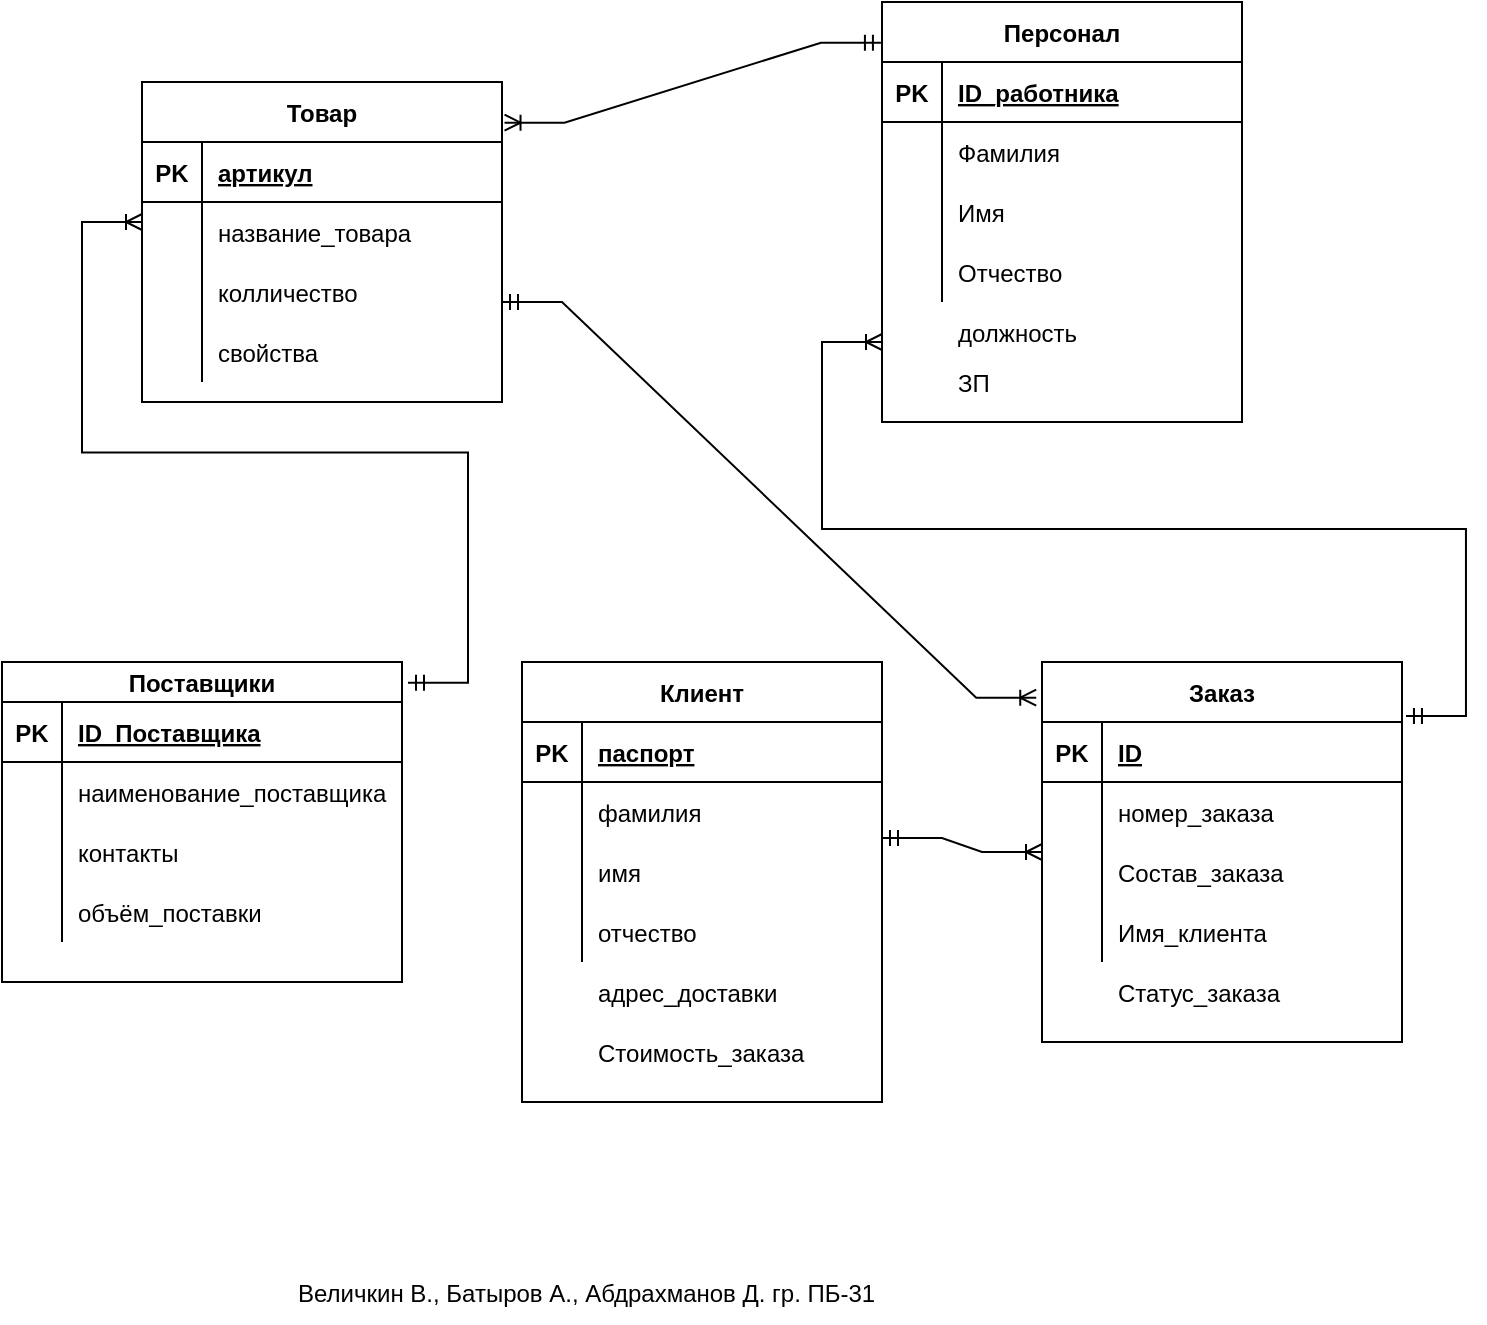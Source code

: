 <mxfile version="20.4.1" type="github"><diagram id="hY42VU38AVEjumRB8rPh" name="Страница 1"><mxGraphModel dx="1907" dy="935" grid="1" gridSize="10" guides="1" tooltips="1" connect="1" arrows="1" fold="1" page="1" pageScale="1" pageWidth="827" pageHeight="1169" math="0" shadow="0"><root><mxCell id="0"/><mxCell id="1" parent="0"/><mxCell id="VtxH0_bYq82yeSVZMhgL-1" value="Товар" style="shape=table;startSize=30;container=1;collapsible=1;childLayout=tableLayout;fixedRows=1;rowLines=0;fontStyle=1;align=center;resizeLast=1;" parent="1" vertex="1"><mxGeometry x="90" y="150" width="180" height="160" as="geometry"/></mxCell><mxCell id="VtxH0_bYq82yeSVZMhgL-2" value="" style="shape=tableRow;horizontal=0;startSize=0;swimlaneHead=0;swimlaneBody=0;fillColor=none;collapsible=0;dropTarget=0;points=[[0,0.5],[1,0.5]];portConstraint=eastwest;top=0;left=0;right=0;bottom=1;" parent="VtxH0_bYq82yeSVZMhgL-1" vertex="1"><mxGeometry y="30" width="180" height="30" as="geometry"/></mxCell><mxCell id="VtxH0_bYq82yeSVZMhgL-3" value="PK" style="shape=partialRectangle;connectable=0;fillColor=none;top=0;left=0;bottom=0;right=0;fontStyle=1;overflow=hidden;" parent="VtxH0_bYq82yeSVZMhgL-2" vertex="1"><mxGeometry width="30" height="30" as="geometry"><mxRectangle width="30" height="30" as="alternateBounds"/></mxGeometry></mxCell><mxCell id="VtxH0_bYq82yeSVZMhgL-4" value="артикул" style="shape=partialRectangle;connectable=0;fillColor=none;top=0;left=0;bottom=0;right=0;align=left;spacingLeft=6;fontStyle=5;overflow=hidden;" parent="VtxH0_bYq82yeSVZMhgL-2" vertex="1"><mxGeometry x="30" width="150" height="30" as="geometry"><mxRectangle width="150" height="30" as="alternateBounds"/></mxGeometry></mxCell><mxCell id="VtxH0_bYq82yeSVZMhgL-5" value="" style="shape=tableRow;horizontal=0;startSize=0;swimlaneHead=0;swimlaneBody=0;fillColor=none;collapsible=0;dropTarget=0;points=[[0,0.5],[1,0.5]];portConstraint=eastwest;top=0;left=0;right=0;bottom=0;" parent="VtxH0_bYq82yeSVZMhgL-1" vertex="1"><mxGeometry y="60" width="180" height="30" as="geometry"/></mxCell><mxCell id="VtxH0_bYq82yeSVZMhgL-6" value="" style="shape=partialRectangle;connectable=0;fillColor=none;top=0;left=0;bottom=0;right=0;editable=1;overflow=hidden;" parent="VtxH0_bYq82yeSVZMhgL-5" vertex="1"><mxGeometry width="30" height="30" as="geometry"><mxRectangle width="30" height="30" as="alternateBounds"/></mxGeometry></mxCell><mxCell id="VtxH0_bYq82yeSVZMhgL-7" value="название_товара" style="shape=partialRectangle;connectable=0;fillColor=none;top=0;left=0;bottom=0;right=0;align=left;spacingLeft=6;overflow=hidden;" parent="VtxH0_bYq82yeSVZMhgL-5" vertex="1"><mxGeometry x="30" width="150" height="30" as="geometry"><mxRectangle width="150" height="30" as="alternateBounds"/></mxGeometry></mxCell><mxCell id="VtxH0_bYq82yeSVZMhgL-8" value="" style="shape=tableRow;horizontal=0;startSize=0;swimlaneHead=0;swimlaneBody=0;fillColor=none;collapsible=0;dropTarget=0;points=[[0,0.5],[1,0.5]];portConstraint=eastwest;top=0;left=0;right=0;bottom=0;" parent="VtxH0_bYq82yeSVZMhgL-1" vertex="1"><mxGeometry y="90" width="180" height="30" as="geometry"/></mxCell><mxCell id="VtxH0_bYq82yeSVZMhgL-9" value="" style="shape=partialRectangle;connectable=0;fillColor=none;top=0;left=0;bottom=0;right=0;editable=1;overflow=hidden;" parent="VtxH0_bYq82yeSVZMhgL-8" vertex="1"><mxGeometry width="30" height="30" as="geometry"><mxRectangle width="30" height="30" as="alternateBounds"/></mxGeometry></mxCell><mxCell id="VtxH0_bYq82yeSVZMhgL-10" value="колличество" style="shape=partialRectangle;connectable=0;fillColor=none;top=0;left=0;bottom=0;right=0;align=left;spacingLeft=6;overflow=hidden;" parent="VtxH0_bYq82yeSVZMhgL-8" vertex="1"><mxGeometry x="30" width="150" height="30" as="geometry"><mxRectangle width="150" height="30" as="alternateBounds"/></mxGeometry></mxCell><mxCell id="VtxH0_bYq82yeSVZMhgL-11" value="" style="shape=tableRow;horizontal=0;startSize=0;swimlaneHead=0;swimlaneBody=0;fillColor=none;collapsible=0;dropTarget=0;points=[[0,0.5],[1,0.5]];portConstraint=eastwest;top=0;left=0;right=0;bottom=0;" parent="VtxH0_bYq82yeSVZMhgL-1" vertex="1"><mxGeometry y="120" width="180" height="30" as="geometry"/></mxCell><mxCell id="VtxH0_bYq82yeSVZMhgL-12" value="" style="shape=partialRectangle;connectable=0;fillColor=none;top=0;left=0;bottom=0;right=0;editable=1;overflow=hidden;" parent="VtxH0_bYq82yeSVZMhgL-11" vertex="1"><mxGeometry width="30" height="30" as="geometry"><mxRectangle width="30" height="30" as="alternateBounds"/></mxGeometry></mxCell><mxCell id="VtxH0_bYq82yeSVZMhgL-13" value="свойства" style="shape=partialRectangle;connectable=0;fillColor=none;top=0;left=0;bottom=0;right=0;align=left;spacingLeft=6;overflow=hidden;" parent="VtxH0_bYq82yeSVZMhgL-11" vertex="1"><mxGeometry x="30" width="150" height="30" as="geometry"><mxRectangle width="150" height="30" as="alternateBounds"/></mxGeometry></mxCell><mxCell id="VtxH0_bYq82yeSVZMhgL-14" value="Поставщики" style="shape=table;startSize=20;container=1;collapsible=1;childLayout=tableLayout;fixedRows=1;rowLines=0;fontStyle=1;align=center;resizeLast=1;" parent="1" vertex="1"><mxGeometry x="20" y="440" width="200" height="160" as="geometry"/></mxCell><mxCell id="VtxH0_bYq82yeSVZMhgL-15" value="" style="shape=tableRow;horizontal=0;startSize=0;swimlaneHead=0;swimlaneBody=0;fillColor=none;collapsible=0;dropTarget=0;points=[[0,0.5],[1,0.5]];portConstraint=eastwest;top=0;left=0;right=0;bottom=1;" parent="VtxH0_bYq82yeSVZMhgL-14" vertex="1"><mxGeometry y="20" width="200" height="30" as="geometry"/></mxCell><mxCell id="VtxH0_bYq82yeSVZMhgL-16" value="PK" style="shape=partialRectangle;connectable=0;fillColor=none;top=0;left=0;bottom=0;right=0;fontStyle=1;overflow=hidden;" parent="VtxH0_bYq82yeSVZMhgL-15" vertex="1"><mxGeometry width="30" height="30" as="geometry"><mxRectangle width="30" height="30" as="alternateBounds"/></mxGeometry></mxCell><mxCell id="VtxH0_bYq82yeSVZMhgL-17" value="ID_Поставщика" style="shape=partialRectangle;connectable=0;fillColor=none;top=0;left=0;bottom=0;right=0;align=left;spacingLeft=6;fontStyle=5;overflow=hidden;" parent="VtxH0_bYq82yeSVZMhgL-15" vertex="1"><mxGeometry x="30" width="170" height="30" as="geometry"><mxRectangle width="170" height="30" as="alternateBounds"/></mxGeometry></mxCell><mxCell id="VtxH0_bYq82yeSVZMhgL-18" value="" style="shape=tableRow;horizontal=0;startSize=0;swimlaneHead=0;swimlaneBody=0;fillColor=none;collapsible=0;dropTarget=0;points=[[0,0.5],[1,0.5]];portConstraint=eastwest;top=0;left=0;right=0;bottom=0;" parent="VtxH0_bYq82yeSVZMhgL-14" vertex="1"><mxGeometry y="50" width="200" height="30" as="geometry"/></mxCell><mxCell id="VtxH0_bYq82yeSVZMhgL-19" value="" style="shape=partialRectangle;connectable=0;fillColor=none;top=0;left=0;bottom=0;right=0;editable=1;overflow=hidden;" parent="VtxH0_bYq82yeSVZMhgL-18" vertex="1"><mxGeometry width="30" height="30" as="geometry"><mxRectangle width="30" height="30" as="alternateBounds"/></mxGeometry></mxCell><mxCell id="VtxH0_bYq82yeSVZMhgL-20" value="наименование_поставщика" style="shape=partialRectangle;connectable=0;fillColor=none;top=0;left=0;bottom=0;right=0;align=left;spacingLeft=6;overflow=hidden;" parent="VtxH0_bYq82yeSVZMhgL-18" vertex="1"><mxGeometry x="30" width="170" height="30" as="geometry"><mxRectangle width="170" height="30" as="alternateBounds"/></mxGeometry></mxCell><mxCell id="VtxH0_bYq82yeSVZMhgL-21" value="" style="shape=tableRow;horizontal=0;startSize=0;swimlaneHead=0;swimlaneBody=0;fillColor=none;collapsible=0;dropTarget=0;points=[[0,0.5],[1,0.5]];portConstraint=eastwest;top=0;left=0;right=0;bottom=0;" parent="VtxH0_bYq82yeSVZMhgL-14" vertex="1"><mxGeometry y="80" width="200" height="30" as="geometry"/></mxCell><mxCell id="VtxH0_bYq82yeSVZMhgL-22" value="" style="shape=partialRectangle;connectable=0;fillColor=none;top=0;left=0;bottom=0;right=0;editable=1;overflow=hidden;" parent="VtxH0_bYq82yeSVZMhgL-21" vertex="1"><mxGeometry width="30" height="30" as="geometry"><mxRectangle width="30" height="30" as="alternateBounds"/></mxGeometry></mxCell><mxCell id="VtxH0_bYq82yeSVZMhgL-23" value="контакты" style="shape=partialRectangle;connectable=0;fillColor=none;top=0;left=0;bottom=0;right=0;align=left;spacingLeft=6;overflow=hidden;" parent="VtxH0_bYq82yeSVZMhgL-21" vertex="1"><mxGeometry x="30" width="170" height="30" as="geometry"><mxRectangle width="170" height="30" as="alternateBounds"/></mxGeometry></mxCell><mxCell id="VtxH0_bYq82yeSVZMhgL-24" value="" style="shape=tableRow;horizontal=0;startSize=0;swimlaneHead=0;swimlaneBody=0;fillColor=none;collapsible=0;dropTarget=0;points=[[0,0.5],[1,0.5]];portConstraint=eastwest;top=0;left=0;right=0;bottom=0;" parent="VtxH0_bYq82yeSVZMhgL-14" vertex="1"><mxGeometry y="110" width="200" height="30" as="geometry"/></mxCell><mxCell id="VtxH0_bYq82yeSVZMhgL-25" value="" style="shape=partialRectangle;connectable=0;fillColor=none;top=0;left=0;bottom=0;right=0;editable=1;overflow=hidden;" parent="VtxH0_bYq82yeSVZMhgL-24" vertex="1"><mxGeometry width="30" height="30" as="geometry"><mxRectangle width="30" height="30" as="alternateBounds"/></mxGeometry></mxCell><mxCell id="VtxH0_bYq82yeSVZMhgL-26" value="объём_поставки" style="shape=partialRectangle;connectable=0;fillColor=none;top=0;left=0;bottom=0;right=0;align=left;spacingLeft=6;overflow=hidden;" parent="VtxH0_bYq82yeSVZMhgL-24" vertex="1"><mxGeometry x="30" width="170" height="30" as="geometry"><mxRectangle width="170" height="30" as="alternateBounds"/></mxGeometry></mxCell><mxCell id="VtxH0_bYq82yeSVZMhgL-40" value="Клиент" style="shape=table;startSize=30;container=1;collapsible=1;childLayout=tableLayout;fixedRows=1;rowLines=0;fontStyle=1;align=center;resizeLast=1;" parent="1" vertex="1"><mxGeometry x="280" y="440" width="180" height="220" as="geometry"/></mxCell><mxCell id="VtxH0_bYq82yeSVZMhgL-41" value="" style="shape=tableRow;horizontal=0;startSize=0;swimlaneHead=0;swimlaneBody=0;fillColor=none;collapsible=0;dropTarget=0;points=[[0,0.5],[1,0.5]];portConstraint=eastwest;top=0;left=0;right=0;bottom=1;" parent="VtxH0_bYq82yeSVZMhgL-40" vertex="1"><mxGeometry y="30" width="180" height="30" as="geometry"/></mxCell><mxCell id="VtxH0_bYq82yeSVZMhgL-42" value="PK" style="shape=partialRectangle;connectable=0;fillColor=none;top=0;left=0;bottom=0;right=0;fontStyle=1;overflow=hidden;" parent="VtxH0_bYq82yeSVZMhgL-41" vertex="1"><mxGeometry width="30" height="30" as="geometry"><mxRectangle width="30" height="30" as="alternateBounds"/></mxGeometry></mxCell><mxCell id="VtxH0_bYq82yeSVZMhgL-43" value="паспорт" style="shape=partialRectangle;connectable=0;fillColor=none;top=0;left=0;bottom=0;right=0;align=left;spacingLeft=6;fontStyle=5;overflow=hidden;" parent="VtxH0_bYq82yeSVZMhgL-41" vertex="1"><mxGeometry x="30" width="150" height="30" as="geometry"><mxRectangle width="150" height="30" as="alternateBounds"/></mxGeometry></mxCell><mxCell id="VtxH0_bYq82yeSVZMhgL-44" value="" style="shape=tableRow;horizontal=0;startSize=0;swimlaneHead=0;swimlaneBody=0;fillColor=none;collapsible=0;dropTarget=0;points=[[0,0.5],[1,0.5]];portConstraint=eastwest;top=0;left=0;right=0;bottom=0;" parent="VtxH0_bYq82yeSVZMhgL-40" vertex="1"><mxGeometry y="60" width="180" height="30" as="geometry"/></mxCell><mxCell id="VtxH0_bYq82yeSVZMhgL-45" value="" style="shape=partialRectangle;connectable=0;fillColor=none;top=0;left=0;bottom=0;right=0;editable=1;overflow=hidden;" parent="VtxH0_bYq82yeSVZMhgL-44" vertex="1"><mxGeometry width="30" height="30" as="geometry"><mxRectangle width="30" height="30" as="alternateBounds"/></mxGeometry></mxCell><mxCell id="VtxH0_bYq82yeSVZMhgL-46" value="фамилия " style="shape=partialRectangle;connectable=0;fillColor=none;top=0;left=0;bottom=0;right=0;align=left;spacingLeft=6;overflow=hidden;" parent="VtxH0_bYq82yeSVZMhgL-44" vertex="1"><mxGeometry x="30" width="150" height="30" as="geometry"><mxRectangle width="150" height="30" as="alternateBounds"/></mxGeometry></mxCell><mxCell id="VtxH0_bYq82yeSVZMhgL-47" value="" style="shape=tableRow;horizontal=0;startSize=0;swimlaneHead=0;swimlaneBody=0;fillColor=none;collapsible=0;dropTarget=0;points=[[0,0.5],[1,0.5]];portConstraint=eastwest;top=0;left=0;right=0;bottom=0;" parent="VtxH0_bYq82yeSVZMhgL-40" vertex="1"><mxGeometry y="90" width="180" height="30" as="geometry"/></mxCell><mxCell id="VtxH0_bYq82yeSVZMhgL-48" value="" style="shape=partialRectangle;connectable=0;fillColor=none;top=0;left=0;bottom=0;right=0;editable=1;overflow=hidden;" parent="VtxH0_bYq82yeSVZMhgL-47" vertex="1"><mxGeometry width="30" height="30" as="geometry"><mxRectangle width="30" height="30" as="alternateBounds"/></mxGeometry></mxCell><mxCell id="VtxH0_bYq82yeSVZMhgL-49" value="имя " style="shape=partialRectangle;connectable=0;fillColor=none;top=0;left=0;bottom=0;right=0;align=left;spacingLeft=6;overflow=hidden;" parent="VtxH0_bYq82yeSVZMhgL-47" vertex="1"><mxGeometry x="30" width="150" height="30" as="geometry"><mxRectangle width="150" height="30" as="alternateBounds"/></mxGeometry></mxCell><mxCell id="VtxH0_bYq82yeSVZMhgL-50" value="" style="shape=tableRow;horizontal=0;startSize=0;swimlaneHead=0;swimlaneBody=0;fillColor=none;collapsible=0;dropTarget=0;points=[[0,0.5],[1,0.5]];portConstraint=eastwest;top=0;left=0;right=0;bottom=0;" parent="VtxH0_bYq82yeSVZMhgL-40" vertex="1"><mxGeometry y="120" width="180" height="30" as="geometry"/></mxCell><mxCell id="VtxH0_bYq82yeSVZMhgL-51" value="" style="shape=partialRectangle;connectable=0;fillColor=none;top=0;left=0;bottom=0;right=0;editable=1;overflow=hidden;" parent="VtxH0_bYq82yeSVZMhgL-50" vertex="1"><mxGeometry width="30" height="30" as="geometry"><mxRectangle width="30" height="30" as="alternateBounds"/></mxGeometry></mxCell><mxCell id="VtxH0_bYq82yeSVZMhgL-52" value="отчество" style="shape=partialRectangle;connectable=0;fillColor=none;top=0;left=0;bottom=0;right=0;align=left;spacingLeft=6;overflow=hidden;" parent="VtxH0_bYq82yeSVZMhgL-50" vertex="1"><mxGeometry x="30" width="150" height="30" as="geometry"><mxRectangle width="150" height="30" as="alternateBounds"/></mxGeometry></mxCell><mxCell id="VtxH0_bYq82yeSVZMhgL-53" value="Персонал" style="shape=table;startSize=30;container=1;collapsible=1;childLayout=tableLayout;fixedRows=1;rowLines=0;fontStyle=1;align=center;resizeLast=1;" parent="1" vertex="1"><mxGeometry x="460" y="110" width="180" height="210" as="geometry"><mxRectangle x="540" y="160" width="100" height="30" as="alternateBounds"/></mxGeometry></mxCell><mxCell id="VtxH0_bYq82yeSVZMhgL-54" value="" style="shape=tableRow;horizontal=0;startSize=0;swimlaneHead=0;swimlaneBody=0;fillColor=none;collapsible=0;dropTarget=0;points=[[0,0.5],[1,0.5]];portConstraint=eastwest;top=0;left=0;right=0;bottom=1;" parent="VtxH0_bYq82yeSVZMhgL-53" vertex="1"><mxGeometry y="30" width="180" height="30" as="geometry"/></mxCell><mxCell id="VtxH0_bYq82yeSVZMhgL-55" value="PK" style="shape=partialRectangle;connectable=0;fillColor=none;top=0;left=0;bottom=0;right=0;fontStyle=1;overflow=hidden;" parent="VtxH0_bYq82yeSVZMhgL-54" vertex="1"><mxGeometry width="30" height="30" as="geometry"><mxRectangle width="30" height="30" as="alternateBounds"/></mxGeometry></mxCell><mxCell id="VtxH0_bYq82yeSVZMhgL-56" value="ID_работника" style="shape=partialRectangle;connectable=0;fillColor=none;top=0;left=0;bottom=0;right=0;align=left;spacingLeft=6;fontStyle=5;overflow=hidden;" parent="VtxH0_bYq82yeSVZMhgL-54" vertex="1"><mxGeometry x="30" width="150" height="30" as="geometry"><mxRectangle width="150" height="30" as="alternateBounds"/></mxGeometry></mxCell><mxCell id="VtxH0_bYq82yeSVZMhgL-57" value="" style="shape=tableRow;horizontal=0;startSize=0;swimlaneHead=0;swimlaneBody=0;fillColor=none;collapsible=0;dropTarget=0;points=[[0,0.5],[1,0.5]];portConstraint=eastwest;top=0;left=0;right=0;bottom=0;" parent="VtxH0_bYq82yeSVZMhgL-53" vertex="1"><mxGeometry y="60" width="180" height="30" as="geometry"/></mxCell><mxCell id="VtxH0_bYq82yeSVZMhgL-58" value="" style="shape=partialRectangle;connectable=0;fillColor=none;top=0;left=0;bottom=0;right=0;editable=1;overflow=hidden;" parent="VtxH0_bYq82yeSVZMhgL-57" vertex="1"><mxGeometry width="30" height="30" as="geometry"><mxRectangle width="30" height="30" as="alternateBounds"/></mxGeometry></mxCell><mxCell id="VtxH0_bYq82yeSVZMhgL-59" value="Фамилия " style="shape=partialRectangle;connectable=0;fillColor=none;top=0;left=0;bottom=0;right=0;align=left;spacingLeft=6;overflow=hidden;" parent="VtxH0_bYq82yeSVZMhgL-57" vertex="1"><mxGeometry x="30" width="150" height="30" as="geometry"><mxRectangle width="150" height="30" as="alternateBounds"/></mxGeometry></mxCell><mxCell id="VtxH0_bYq82yeSVZMhgL-60" value="" style="shape=tableRow;horizontal=0;startSize=0;swimlaneHead=0;swimlaneBody=0;fillColor=none;collapsible=0;dropTarget=0;points=[[0,0.5],[1,0.5]];portConstraint=eastwest;top=0;left=0;right=0;bottom=0;" parent="VtxH0_bYq82yeSVZMhgL-53" vertex="1"><mxGeometry y="90" width="180" height="30" as="geometry"/></mxCell><mxCell id="VtxH0_bYq82yeSVZMhgL-61" value="" style="shape=partialRectangle;connectable=0;fillColor=none;top=0;left=0;bottom=0;right=0;editable=1;overflow=hidden;" parent="VtxH0_bYq82yeSVZMhgL-60" vertex="1"><mxGeometry width="30" height="30" as="geometry"><mxRectangle width="30" height="30" as="alternateBounds"/></mxGeometry></mxCell><mxCell id="VtxH0_bYq82yeSVZMhgL-62" value="Имя" style="shape=partialRectangle;connectable=0;fillColor=none;top=0;left=0;bottom=0;right=0;align=left;spacingLeft=6;overflow=hidden;" parent="VtxH0_bYq82yeSVZMhgL-60" vertex="1"><mxGeometry x="30" width="150" height="30" as="geometry"><mxRectangle width="150" height="30" as="alternateBounds"/></mxGeometry></mxCell><mxCell id="VtxH0_bYq82yeSVZMhgL-63" value="" style="shape=tableRow;horizontal=0;startSize=0;swimlaneHead=0;swimlaneBody=0;fillColor=none;collapsible=0;dropTarget=0;points=[[0,0.5],[1,0.5]];portConstraint=eastwest;top=0;left=0;right=0;bottom=0;" parent="VtxH0_bYq82yeSVZMhgL-53" vertex="1"><mxGeometry y="120" width="180" height="30" as="geometry"/></mxCell><mxCell id="VtxH0_bYq82yeSVZMhgL-64" value="" style="shape=partialRectangle;connectable=0;fillColor=none;top=0;left=0;bottom=0;right=0;editable=1;overflow=hidden;" parent="VtxH0_bYq82yeSVZMhgL-63" vertex="1"><mxGeometry width="30" height="30" as="geometry"><mxRectangle width="30" height="30" as="alternateBounds"/></mxGeometry></mxCell><mxCell id="VtxH0_bYq82yeSVZMhgL-65" value="Отчество" style="shape=partialRectangle;connectable=0;fillColor=none;top=0;left=0;bottom=0;right=0;align=left;spacingLeft=6;overflow=hidden;" parent="VtxH0_bYq82yeSVZMhgL-63" vertex="1"><mxGeometry x="30" width="150" height="30" as="geometry"><mxRectangle width="150" height="30" as="alternateBounds"/></mxGeometry></mxCell><mxCell id="VtxH0_bYq82yeSVZMhgL-66" value="Заказ" style="shape=table;startSize=30;container=1;collapsible=1;childLayout=tableLayout;fixedRows=1;rowLines=0;fontStyle=1;align=center;resizeLast=1;" parent="1" vertex="1"><mxGeometry x="540" y="440" width="180" height="190" as="geometry"/></mxCell><mxCell id="VtxH0_bYq82yeSVZMhgL-67" value="" style="shape=tableRow;horizontal=0;startSize=0;swimlaneHead=0;swimlaneBody=0;fillColor=none;collapsible=0;dropTarget=0;points=[[0,0.5],[1,0.5]];portConstraint=eastwest;top=0;left=0;right=0;bottom=1;" parent="VtxH0_bYq82yeSVZMhgL-66" vertex="1"><mxGeometry y="30" width="180" height="30" as="geometry"/></mxCell><mxCell id="VtxH0_bYq82yeSVZMhgL-68" value="PK" style="shape=partialRectangle;connectable=0;fillColor=none;top=0;left=0;bottom=0;right=0;fontStyle=1;overflow=hidden;" parent="VtxH0_bYq82yeSVZMhgL-67" vertex="1"><mxGeometry width="30" height="30" as="geometry"><mxRectangle width="30" height="30" as="alternateBounds"/></mxGeometry></mxCell><mxCell id="VtxH0_bYq82yeSVZMhgL-69" value="ID" style="shape=partialRectangle;connectable=0;fillColor=none;top=0;left=0;bottom=0;right=0;align=left;spacingLeft=6;fontStyle=5;overflow=hidden;" parent="VtxH0_bYq82yeSVZMhgL-67" vertex="1"><mxGeometry x="30" width="150" height="30" as="geometry"><mxRectangle width="150" height="30" as="alternateBounds"/></mxGeometry></mxCell><mxCell id="VtxH0_bYq82yeSVZMhgL-70" value="" style="shape=tableRow;horizontal=0;startSize=0;swimlaneHead=0;swimlaneBody=0;fillColor=none;collapsible=0;dropTarget=0;points=[[0,0.5],[1,0.5]];portConstraint=eastwest;top=0;left=0;right=0;bottom=0;" parent="VtxH0_bYq82yeSVZMhgL-66" vertex="1"><mxGeometry y="60" width="180" height="30" as="geometry"/></mxCell><mxCell id="VtxH0_bYq82yeSVZMhgL-71" value="" style="shape=partialRectangle;connectable=0;fillColor=none;top=0;left=0;bottom=0;right=0;editable=1;overflow=hidden;" parent="VtxH0_bYq82yeSVZMhgL-70" vertex="1"><mxGeometry width="30" height="30" as="geometry"><mxRectangle width="30" height="30" as="alternateBounds"/></mxGeometry></mxCell><mxCell id="VtxH0_bYq82yeSVZMhgL-72" value="номер_заказа" style="shape=partialRectangle;connectable=0;fillColor=none;top=0;left=0;bottom=0;right=0;align=left;spacingLeft=6;overflow=hidden;" parent="VtxH0_bYq82yeSVZMhgL-70" vertex="1"><mxGeometry x="30" width="150" height="30" as="geometry"><mxRectangle width="150" height="30" as="alternateBounds"/></mxGeometry></mxCell><mxCell id="VtxH0_bYq82yeSVZMhgL-73" value="" style="shape=tableRow;horizontal=0;startSize=0;swimlaneHead=0;swimlaneBody=0;fillColor=none;collapsible=0;dropTarget=0;points=[[0,0.5],[1,0.5]];portConstraint=eastwest;top=0;left=0;right=0;bottom=0;" parent="VtxH0_bYq82yeSVZMhgL-66" vertex="1"><mxGeometry y="90" width="180" height="30" as="geometry"/></mxCell><mxCell id="VtxH0_bYq82yeSVZMhgL-74" value="" style="shape=partialRectangle;connectable=0;fillColor=none;top=0;left=0;bottom=0;right=0;editable=1;overflow=hidden;" parent="VtxH0_bYq82yeSVZMhgL-73" vertex="1"><mxGeometry width="30" height="30" as="geometry"><mxRectangle width="30" height="30" as="alternateBounds"/></mxGeometry></mxCell><mxCell id="VtxH0_bYq82yeSVZMhgL-75" value="Состав_заказа" style="shape=partialRectangle;connectable=0;fillColor=none;top=0;left=0;bottom=0;right=0;align=left;spacingLeft=6;overflow=hidden;" parent="VtxH0_bYq82yeSVZMhgL-73" vertex="1"><mxGeometry x="30" width="150" height="30" as="geometry"><mxRectangle width="150" height="30" as="alternateBounds"/></mxGeometry></mxCell><mxCell id="VtxH0_bYq82yeSVZMhgL-76" value="" style="shape=tableRow;horizontal=0;startSize=0;swimlaneHead=0;swimlaneBody=0;fillColor=none;collapsible=0;dropTarget=0;points=[[0,0.5],[1,0.5]];portConstraint=eastwest;top=0;left=0;right=0;bottom=0;" parent="VtxH0_bYq82yeSVZMhgL-66" vertex="1"><mxGeometry y="120" width="180" height="30" as="geometry"/></mxCell><mxCell id="VtxH0_bYq82yeSVZMhgL-77" value="" style="shape=partialRectangle;connectable=0;fillColor=none;top=0;left=0;bottom=0;right=0;editable=1;overflow=hidden;" parent="VtxH0_bYq82yeSVZMhgL-76" vertex="1"><mxGeometry width="30" height="30" as="geometry"><mxRectangle width="30" height="30" as="alternateBounds"/></mxGeometry></mxCell><mxCell id="VtxH0_bYq82yeSVZMhgL-78" value="Имя_клиента" style="shape=partialRectangle;connectable=0;fillColor=none;top=0;left=0;bottom=0;right=0;align=left;spacingLeft=6;overflow=hidden;" parent="VtxH0_bYq82yeSVZMhgL-76" vertex="1"><mxGeometry x="30" width="150" height="30" as="geometry"><mxRectangle width="150" height="30" as="alternateBounds"/></mxGeometry></mxCell><mxCell id="VtxH0_bYq82yeSVZMhgL-79" value="должность" style="shape=partialRectangle;connectable=0;fillColor=none;top=0;left=0;bottom=0;right=0;align=left;spacingLeft=6;overflow=hidden;" parent="1" vertex="1"><mxGeometry x="490" y="260" width="150" height="30" as="geometry"><mxRectangle width="150" height="30" as="alternateBounds"/></mxGeometry></mxCell><mxCell id="VtxH0_bYq82yeSVZMhgL-80" value="ЗП" style="shape=partialRectangle;connectable=0;fillColor=none;top=0;left=0;bottom=0;right=0;align=left;spacingLeft=6;overflow=hidden;" parent="1" vertex="1"><mxGeometry x="490" y="290" width="150" height="20" as="geometry"><mxRectangle width="150" height="30" as="alternateBounds"/></mxGeometry></mxCell><mxCell id="VtxH0_bYq82yeSVZMhgL-99" value="Статус_заказа" style="shape=partialRectangle;connectable=0;fillColor=none;top=0;left=0;bottom=0;right=0;align=left;spacingLeft=6;overflow=hidden;" parent="1" vertex="1"><mxGeometry x="570" y="590" width="150" height="30" as="geometry"><mxRectangle width="150" height="30" as="alternateBounds"/></mxGeometry></mxCell><mxCell id="VtxH0_bYq82yeSVZMhgL-100" value="адрес_доставки" style="shape=partialRectangle;connectable=0;fillColor=none;top=0;left=0;bottom=0;right=0;align=left;spacingLeft=6;overflow=hidden;" parent="1" vertex="1"><mxGeometry x="310" y="590" width="150" height="30" as="geometry"><mxRectangle width="150" height="30" as="alternateBounds"/></mxGeometry></mxCell><mxCell id="VtxH0_bYq82yeSVZMhgL-101" value="Стоимость_заказа" style="shape=partialRectangle;connectable=0;fillColor=none;top=0;left=0;bottom=0;right=0;align=left;spacingLeft=6;overflow=hidden;" parent="1" vertex="1"><mxGeometry x="310" y="620" width="150" height="30" as="geometry"><mxRectangle width="150" height="30" as="alternateBounds"/></mxGeometry></mxCell><mxCell id="gKM9lOzkzHjGR_BZYswb-1" value="Величкин В., Батыров А., Абдрахманов Д. гр. ПБ-31" style="shape=partialRectangle;connectable=0;fillColor=none;top=0;left=0;bottom=0;right=0;align=left;spacingLeft=6;overflow=hidden;" vertex="1" parent="1"><mxGeometry x="160" y="740" width="470" height="30" as="geometry"><mxRectangle width="150" height="30" as="alternateBounds"/></mxGeometry></mxCell><mxCell id="gKM9lOzkzHjGR_BZYswb-4" value="" style="edgeStyle=entityRelationEdgeStyle;fontSize=12;html=1;endArrow=ERoneToMany;startArrow=ERmandOne;rounded=0;exitX=1;exitY=-0.067;exitDx=0;exitDy=0;exitPerimeter=0;" edge="1" parent="1" source="VtxH0_bYq82yeSVZMhgL-47" target="VtxH0_bYq82yeSVZMhgL-66"><mxGeometry width="100" height="100" relative="1" as="geometry"><mxPoint x="350" y="420" as="sourcePoint"/><mxPoint x="540" y="210" as="targetPoint"/></mxGeometry></mxCell><mxCell id="gKM9lOzkzHjGR_BZYswb-11" value="" style="edgeStyle=entityRelationEdgeStyle;fontSize=12;html=1;endArrow=ERoneToMany;startArrow=ERmandOne;rounded=0;exitX=1.011;exitY=0.142;exitDx=0;exitDy=0;exitPerimeter=0;" edge="1" parent="1" source="VtxH0_bYq82yeSVZMhgL-66"><mxGeometry width="100" height="100" relative="1" as="geometry"><mxPoint x="500" y="525" as="sourcePoint"/><mxPoint x="460" y="280" as="targetPoint"/></mxGeometry></mxCell><mxCell id="gKM9lOzkzHjGR_BZYswb-12" value="" style="edgeStyle=entityRelationEdgeStyle;fontSize=12;html=1;endArrow=ERoneToMany;startArrow=ERmandOne;rounded=0;exitX=1.015;exitY=0.065;exitDx=0;exitDy=0;exitPerimeter=0;" edge="1" parent="1" source="VtxH0_bYq82yeSVZMhgL-14"><mxGeometry width="100" height="100" relative="1" as="geometry"><mxPoint x="220" y="475" as="sourcePoint"/><mxPoint x="90" y="220" as="targetPoint"/></mxGeometry></mxCell><mxCell id="gKM9lOzkzHjGR_BZYswb-16" value="" style="edgeStyle=entityRelationEdgeStyle;fontSize=12;html=1;endArrow=ERoneToMany;startArrow=ERmandOne;rounded=0;exitX=-0.003;exitY=0.097;exitDx=0;exitDy=0;entryX=1.007;entryY=0.127;entryDx=0;entryDy=0;entryPerimeter=0;exitPerimeter=0;" edge="1" parent="1" source="VtxH0_bYq82yeSVZMhgL-53" target="VtxH0_bYq82yeSVZMhgL-1"><mxGeometry width="100" height="100" relative="1" as="geometry"><mxPoint x="640" y="225" as="sourcePoint"/><mxPoint x="720" y="-50" as="targetPoint"/></mxGeometry></mxCell><mxCell id="gKM9lOzkzHjGR_BZYswb-17" value="" style="edgeStyle=entityRelationEdgeStyle;fontSize=12;html=1;endArrow=ERoneToMany;startArrow=ERmandOne;rounded=0;exitX=1;exitY=0.5;exitDx=0;exitDy=0;entryX=-0.016;entryY=0.094;entryDx=0;entryDy=0;entryPerimeter=0;" edge="1" parent="1" target="VtxH0_bYq82yeSVZMhgL-66"><mxGeometry width="100" height="100" relative="1" as="geometry"><mxPoint x="270" y="260" as="sourcePoint"/><mxPoint x="350" y="-15" as="targetPoint"/></mxGeometry></mxCell></root></mxGraphModel></diagram></mxfile>